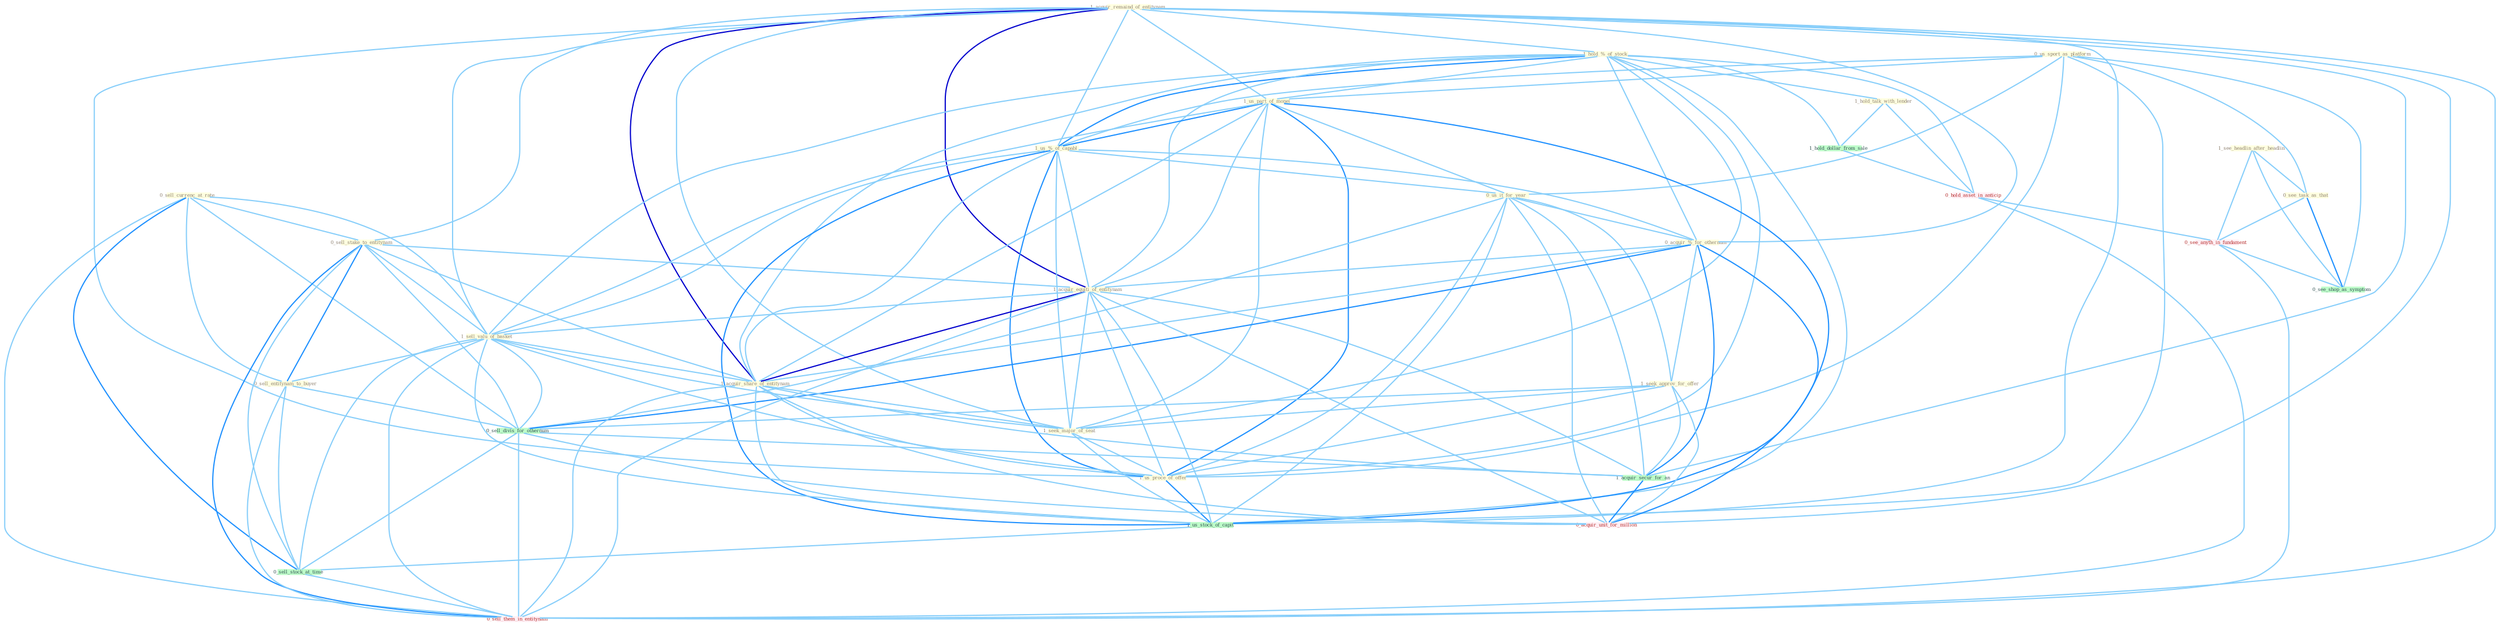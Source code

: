 Graph G{ 
    node
    [shape=polygon,style=filled,width=.5,height=.06,color="#BDFCC9",fixedsize=true,fontsize=4,
    fontcolor="#2f4f4f"];
    {node
    [color="#ffffe0", fontcolor="#8b7d6b"] "1_acquir_remaind_of_entitynam " "1_hold_%_of_stock " "0_us_sport_as_platform " "0_sell_currenc_at_rate " "1_us_part_of_monei " "1_see_headlin_after_headlin " "0_sell_stake_to_entitynam " "1_us_%_of_capabl " "0_us_it_for_year " "0_acquir_%_for_othernum " "1_hold_talk_with_lender " "1_acquir_equiti_of_entitynam " "1_sell_valu_of_basket " "0_see_task_as_that " "1_acquir_share_of_entitynam " "1_seek_approv_for_offer " "0_sell_entitynam_to_buyer " "1_seek_major_of_seat " "1_us_proce_of_offer "}
{node [color="#fff0f5", fontcolor="#b22222"] "0_hold_asset_in_anticip " "0_see_anyth_in_fundament " "0_acquir_unit_for_million " "0_sell_them_in_entitynam "}
edge [color="#B0E2FF"];

	"1_acquir_remaind_of_entitynam " -- "1_hold_%_of_stock " [w="1", color="#87cefa" ];
	"1_acquir_remaind_of_entitynam " -- "1_us_part_of_monei " [w="1", color="#87cefa" ];
	"1_acquir_remaind_of_entitynam " -- "0_sell_stake_to_entitynam " [w="1", color="#87cefa" ];
	"1_acquir_remaind_of_entitynam " -- "1_us_%_of_capabl " [w="1", color="#87cefa" ];
	"1_acquir_remaind_of_entitynam " -- "0_acquir_%_for_othernum " [w="1", color="#87cefa" ];
	"1_acquir_remaind_of_entitynam " -- "1_acquir_equiti_of_entitynam " [w="3", color="#0000cd" , len=0.6];
	"1_acquir_remaind_of_entitynam " -- "1_sell_valu_of_basket " [w="1", color="#87cefa" ];
	"1_acquir_remaind_of_entitynam " -- "1_acquir_share_of_entitynam " [w="3", color="#0000cd" , len=0.6];
	"1_acquir_remaind_of_entitynam " -- "1_seek_major_of_seat " [w="1", color="#87cefa" ];
	"1_acquir_remaind_of_entitynam " -- "1_us_proce_of_offer " [w="1", color="#87cefa" ];
	"1_acquir_remaind_of_entitynam " -- "1_acquir_secur_for_an " [w="1", color="#87cefa" ];
	"1_acquir_remaind_of_entitynam " -- "1_us_stock_of_capit " [w="1", color="#87cefa" ];
	"1_acquir_remaind_of_entitynam " -- "0_acquir_unit_for_million " [w="1", color="#87cefa" ];
	"1_acquir_remaind_of_entitynam " -- "0_sell_them_in_entitynam " [w="1", color="#87cefa" ];
	"1_hold_%_of_stock " -- "1_us_part_of_monei " [w="1", color="#87cefa" ];
	"1_hold_%_of_stock " -- "1_us_%_of_capabl " [w="2", color="#1e90ff" , len=0.8];
	"1_hold_%_of_stock " -- "0_acquir_%_for_othernum " [w="1", color="#87cefa" ];
	"1_hold_%_of_stock " -- "1_hold_talk_with_lender " [w="1", color="#87cefa" ];
	"1_hold_%_of_stock " -- "1_acquir_equiti_of_entitynam " [w="1", color="#87cefa" ];
	"1_hold_%_of_stock " -- "1_sell_valu_of_basket " [w="1", color="#87cefa" ];
	"1_hold_%_of_stock " -- "1_acquir_share_of_entitynam " [w="1", color="#87cefa" ];
	"1_hold_%_of_stock " -- "1_seek_major_of_seat " [w="1", color="#87cefa" ];
	"1_hold_%_of_stock " -- "1_us_proce_of_offer " [w="1", color="#87cefa" ];
	"1_hold_%_of_stock " -- "1_us_stock_of_capit " [w="1", color="#87cefa" ];
	"1_hold_%_of_stock " -- "1_hold_dollar_from_sale " [w="1", color="#87cefa" ];
	"1_hold_%_of_stock " -- "0_hold_asset_in_anticip " [w="1", color="#87cefa" ];
	"0_us_sport_as_platform " -- "1_us_part_of_monei " [w="1", color="#87cefa" ];
	"0_us_sport_as_platform " -- "1_us_%_of_capabl " [w="1", color="#87cefa" ];
	"0_us_sport_as_platform " -- "0_us_it_for_year " [w="1", color="#87cefa" ];
	"0_us_sport_as_platform " -- "0_see_task_as_that " [w="1", color="#87cefa" ];
	"0_us_sport_as_platform " -- "1_us_proce_of_offer " [w="1", color="#87cefa" ];
	"0_us_sport_as_platform " -- "1_us_stock_of_capit " [w="1", color="#87cefa" ];
	"0_us_sport_as_platform " -- "0_see_shop_as_symptom " [w="1", color="#87cefa" ];
	"0_sell_currenc_at_rate " -- "0_sell_stake_to_entitynam " [w="1", color="#87cefa" ];
	"0_sell_currenc_at_rate " -- "1_sell_valu_of_basket " [w="1", color="#87cefa" ];
	"0_sell_currenc_at_rate " -- "0_sell_entitynam_to_buyer " [w="1", color="#87cefa" ];
	"0_sell_currenc_at_rate " -- "0_sell_divis_for_othernum " [w="1", color="#87cefa" ];
	"0_sell_currenc_at_rate " -- "0_sell_stock_at_time " [w="2", color="#1e90ff" , len=0.8];
	"0_sell_currenc_at_rate " -- "0_sell_them_in_entitynam " [w="1", color="#87cefa" ];
	"1_us_part_of_monei " -- "1_us_%_of_capabl " [w="2", color="#1e90ff" , len=0.8];
	"1_us_part_of_monei " -- "0_us_it_for_year " [w="1", color="#87cefa" ];
	"1_us_part_of_monei " -- "1_acquir_equiti_of_entitynam " [w="1", color="#87cefa" ];
	"1_us_part_of_monei " -- "1_sell_valu_of_basket " [w="1", color="#87cefa" ];
	"1_us_part_of_monei " -- "1_acquir_share_of_entitynam " [w="1", color="#87cefa" ];
	"1_us_part_of_monei " -- "1_seek_major_of_seat " [w="1", color="#87cefa" ];
	"1_us_part_of_monei " -- "1_us_proce_of_offer " [w="2", color="#1e90ff" , len=0.8];
	"1_us_part_of_monei " -- "1_us_stock_of_capit " [w="2", color="#1e90ff" , len=0.8];
	"1_see_headlin_after_headlin " -- "0_see_task_as_that " [w="1", color="#87cefa" ];
	"1_see_headlin_after_headlin " -- "0_see_anyth_in_fundament " [w="1", color="#87cefa" ];
	"1_see_headlin_after_headlin " -- "0_see_shop_as_symptom " [w="1", color="#87cefa" ];
	"0_sell_stake_to_entitynam " -- "1_acquir_equiti_of_entitynam " [w="1", color="#87cefa" ];
	"0_sell_stake_to_entitynam " -- "1_sell_valu_of_basket " [w="1", color="#87cefa" ];
	"0_sell_stake_to_entitynam " -- "1_acquir_share_of_entitynam " [w="1", color="#87cefa" ];
	"0_sell_stake_to_entitynam " -- "0_sell_entitynam_to_buyer " [w="2", color="#1e90ff" , len=0.8];
	"0_sell_stake_to_entitynam " -- "0_sell_divis_for_othernum " [w="1", color="#87cefa" ];
	"0_sell_stake_to_entitynam " -- "0_sell_stock_at_time " [w="1", color="#87cefa" ];
	"0_sell_stake_to_entitynam " -- "0_sell_them_in_entitynam " [w="2", color="#1e90ff" , len=0.8];
	"1_us_%_of_capabl " -- "0_us_it_for_year " [w="1", color="#87cefa" ];
	"1_us_%_of_capabl " -- "0_acquir_%_for_othernum " [w="1", color="#87cefa" ];
	"1_us_%_of_capabl " -- "1_acquir_equiti_of_entitynam " [w="1", color="#87cefa" ];
	"1_us_%_of_capabl " -- "1_sell_valu_of_basket " [w="1", color="#87cefa" ];
	"1_us_%_of_capabl " -- "1_acquir_share_of_entitynam " [w="1", color="#87cefa" ];
	"1_us_%_of_capabl " -- "1_seek_major_of_seat " [w="1", color="#87cefa" ];
	"1_us_%_of_capabl " -- "1_us_proce_of_offer " [w="2", color="#1e90ff" , len=0.8];
	"1_us_%_of_capabl " -- "1_us_stock_of_capit " [w="2", color="#1e90ff" , len=0.8];
	"0_us_it_for_year " -- "0_acquir_%_for_othernum " [w="1", color="#87cefa" ];
	"0_us_it_for_year " -- "1_seek_approv_for_offer " [w="1", color="#87cefa" ];
	"0_us_it_for_year " -- "1_us_proce_of_offer " [w="1", color="#87cefa" ];
	"0_us_it_for_year " -- "0_sell_divis_for_othernum " [w="1", color="#87cefa" ];
	"0_us_it_for_year " -- "1_acquir_secur_for_an " [w="1", color="#87cefa" ];
	"0_us_it_for_year " -- "1_us_stock_of_capit " [w="1", color="#87cefa" ];
	"0_us_it_for_year " -- "0_acquir_unit_for_million " [w="1", color="#87cefa" ];
	"0_acquir_%_for_othernum " -- "1_acquir_equiti_of_entitynam " [w="1", color="#87cefa" ];
	"0_acquir_%_for_othernum " -- "1_acquir_share_of_entitynam " [w="1", color="#87cefa" ];
	"0_acquir_%_for_othernum " -- "1_seek_approv_for_offer " [w="1", color="#87cefa" ];
	"0_acquir_%_for_othernum " -- "0_sell_divis_for_othernum " [w="2", color="#1e90ff" , len=0.8];
	"0_acquir_%_for_othernum " -- "1_acquir_secur_for_an " [w="2", color="#1e90ff" , len=0.8];
	"0_acquir_%_for_othernum " -- "0_acquir_unit_for_million " [w="2", color="#1e90ff" , len=0.8];
	"1_hold_talk_with_lender " -- "1_hold_dollar_from_sale " [w="1", color="#87cefa" ];
	"1_hold_talk_with_lender " -- "0_hold_asset_in_anticip " [w="1", color="#87cefa" ];
	"1_acquir_equiti_of_entitynam " -- "1_sell_valu_of_basket " [w="1", color="#87cefa" ];
	"1_acquir_equiti_of_entitynam " -- "1_acquir_share_of_entitynam " [w="3", color="#0000cd" , len=0.6];
	"1_acquir_equiti_of_entitynam " -- "1_seek_major_of_seat " [w="1", color="#87cefa" ];
	"1_acquir_equiti_of_entitynam " -- "1_us_proce_of_offer " [w="1", color="#87cefa" ];
	"1_acquir_equiti_of_entitynam " -- "1_acquir_secur_for_an " [w="1", color="#87cefa" ];
	"1_acquir_equiti_of_entitynam " -- "1_us_stock_of_capit " [w="1", color="#87cefa" ];
	"1_acquir_equiti_of_entitynam " -- "0_acquir_unit_for_million " [w="1", color="#87cefa" ];
	"1_acquir_equiti_of_entitynam " -- "0_sell_them_in_entitynam " [w="1", color="#87cefa" ];
	"1_sell_valu_of_basket " -- "1_acquir_share_of_entitynam " [w="1", color="#87cefa" ];
	"1_sell_valu_of_basket " -- "0_sell_entitynam_to_buyer " [w="1", color="#87cefa" ];
	"1_sell_valu_of_basket " -- "1_seek_major_of_seat " [w="1", color="#87cefa" ];
	"1_sell_valu_of_basket " -- "1_us_proce_of_offer " [w="1", color="#87cefa" ];
	"1_sell_valu_of_basket " -- "0_sell_divis_for_othernum " [w="1", color="#87cefa" ];
	"1_sell_valu_of_basket " -- "1_us_stock_of_capit " [w="1", color="#87cefa" ];
	"1_sell_valu_of_basket " -- "0_sell_stock_at_time " [w="1", color="#87cefa" ];
	"1_sell_valu_of_basket " -- "0_sell_them_in_entitynam " [w="1", color="#87cefa" ];
	"0_see_task_as_that " -- "0_see_anyth_in_fundament " [w="1", color="#87cefa" ];
	"0_see_task_as_that " -- "0_see_shop_as_symptom " [w="2", color="#1e90ff" , len=0.8];
	"1_acquir_share_of_entitynam " -- "1_seek_major_of_seat " [w="1", color="#87cefa" ];
	"1_acquir_share_of_entitynam " -- "1_us_proce_of_offer " [w="1", color="#87cefa" ];
	"1_acquir_share_of_entitynam " -- "1_acquir_secur_for_an " [w="1", color="#87cefa" ];
	"1_acquir_share_of_entitynam " -- "1_us_stock_of_capit " [w="1", color="#87cefa" ];
	"1_acquir_share_of_entitynam " -- "0_acquir_unit_for_million " [w="1", color="#87cefa" ];
	"1_acquir_share_of_entitynam " -- "0_sell_them_in_entitynam " [w="1", color="#87cefa" ];
	"1_seek_approv_for_offer " -- "1_seek_major_of_seat " [w="1", color="#87cefa" ];
	"1_seek_approv_for_offer " -- "1_us_proce_of_offer " [w="1", color="#87cefa" ];
	"1_seek_approv_for_offer " -- "0_sell_divis_for_othernum " [w="1", color="#87cefa" ];
	"1_seek_approv_for_offer " -- "1_acquir_secur_for_an " [w="1", color="#87cefa" ];
	"1_seek_approv_for_offer " -- "0_acquir_unit_for_million " [w="1", color="#87cefa" ];
	"0_sell_entitynam_to_buyer " -- "0_sell_divis_for_othernum " [w="1", color="#87cefa" ];
	"0_sell_entitynam_to_buyer " -- "0_sell_stock_at_time " [w="1", color="#87cefa" ];
	"0_sell_entitynam_to_buyer " -- "0_sell_them_in_entitynam " [w="1", color="#87cefa" ];
	"1_seek_major_of_seat " -- "1_us_proce_of_offer " [w="1", color="#87cefa" ];
	"1_seek_major_of_seat " -- "1_us_stock_of_capit " [w="1", color="#87cefa" ];
	"1_us_proce_of_offer " -- "1_us_stock_of_capit " [w="2", color="#1e90ff" , len=0.8];
	"0_sell_divis_for_othernum " -- "1_acquir_secur_for_an " [w="1", color="#87cefa" ];
	"0_sell_divis_for_othernum " -- "0_sell_stock_at_time " [w="1", color="#87cefa" ];
	"0_sell_divis_for_othernum " -- "0_acquir_unit_for_million " [w="1", color="#87cefa" ];
	"0_sell_divis_for_othernum " -- "0_sell_them_in_entitynam " [w="1", color="#87cefa" ];
	"1_acquir_secur_for_an " -- "0_acquir_unit_for_million " [w="2", color="#1e90ff" , len=0.8];
	"1_us_stock_of_capit " -- "0_sell_stock_at_time " [w="1", color="#87cefa" ];
	"1_hold_dollar_from_sale " -- "0_hold_asset_in_anticip " [w="1", color="#87cefa" ];
	"0_hold_asset_in_anticip " -- "0_see_anyth_in_fundament " [w="1", color="#87cefa" ];
	"0_hold_asset_in_anticip " -- "0_sell_them_in_entitynam " [w="1", color="#87cefa" ];
	"0_sell_stock_at_time " -- "0_sell_them_in_entitynam " [w="1", color="#87cefa" ];
	"0_see_anyth_in_fundament " -- "0_see_shop_as_symptom " [w="1", color="#87cefa" ];
	"0_see_anyth_in_fundament " -- "0_sell_them_in_entitynam " [w="1", color="#87cefa" ];
}